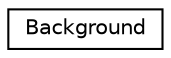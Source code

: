 digraph "Graphical Class Hierarchy"
{
 // LATEX_PDF_SIZE
  edge [fontname="Helvetica",fontsize="10",labelfontname="Helvetica",labelfontsize="10"];
  node [fontname="Helvetica",fontsize="10",shape=record];
  rankdir="LR";
  Node0 [label="Background",height=0.2,width=0.4,color="black", fillcolor="white", style="filled",URL="$classBackground.html",tooltip=" "];
}
